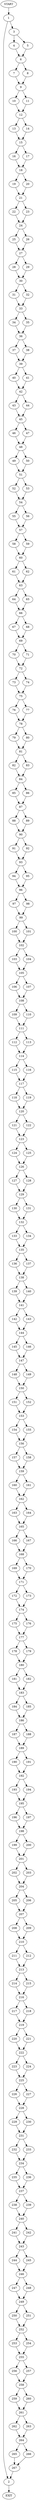 digraph {
0 [label="START"]
268 [label="EXIT"]
0 -> 1
1 -> 2
1 -> 3
3 -> 4
3 -> 5
2 -> 268
5 -> 6
4 -> 6
6 -> 7
6 -> 8
7 -> 9
8 -> 9
9 -> 10
9 -> 11
10 -> 12
11 -> 12
12 -> 13
12 -> 14
13 -> 15
14 -> 15
15 -> 16
15 -> 17
16 -> 18
17 -> 18
18 -> 19
18 -> 20
20 -> 21
19 -> 21
21 -> 22
21 -> 23
22 -> 24
23 -> 24
24 -> 25
24 -> 26
25 -> 27
26 -> 27
27 -> 28
27 -> 29
29 -> 30
28 -> 30
30 -> 31
30 -> 32
31 -> 33
32 -> 33
33 -> 34
33 -> 35
34 -> 36
35 -> 36
36 -> 37
36 -> 38
37 -> 39
38 -> 39
39 -> 40
39 -> 41
40 -> 42
41 -> 42
42 -> 43
42 -> 44
44 -> 45
43 -> 45
45 -> 46
45 -> 47
46 -> 48
47 -> 48
48 -> 49
48 -> 50
49 -> 51
50 -> 51
51 -> 52
51 -> 53
52 -> 54
53 -> 54
54 -> 55
54 -> 56
55 -> 57
56 -> 57
57 -> 58
57 -> 59
58 -> 60
59 -> 60
60 -> 61
60 -> 62
61 -> 63
62 -> 63
63 -> 64
63 -> 65
64 -> 66
65 -> 66
66 -> 67
66 -> 68
67 -> 69
68 -> 69
69 -> 70
69 -> 71
70 -> 72
71 -> 72
72 -> 73
72 -> 74
73 -> 75
74 -> 75
75 -> 76
75 -> 77
76 -> 78
77 -> 78
78 -> 79
78 -> 80
80 -> 81
79 -> 81
81 -> 82
81 -> 83
82 -> 84
83 -> 84
84 -> 85
84 -> 86
86 -> 87
85 -> 87
87 -> 88
87 -> 89
88 -> 90
89 -> 90
90 -> 91
90 -> 92
92 -> 93
91 -> 93
93 -> 94
93 -> 95
94 -> 96
95 -> 96
96 -> 97
96 -> 98
97 -> 99
98 -> 99
99 -> 100
99 -> 101
101 -> 102
100 -> 102
102 -> 103
102 -> 104
104 -> 105
103 -> 105
105 -> 106
105 -> 107
106 -> 108
107 -> 108
108 -> 109
108 -> 110
109 -> 111
110 -> 111
111 -> 112
111 -> 113
112 -> 114
113 -> 114
114 -> 115
114 -> 116
115 -> 117
116 -> 117
117 -> 118
117 -> 119
119 -> 120
118 -> 120
120 -> 121
120 -> 122
121 -> 123
122 -> 123
123 -> 124
123 -> 125
125 -> 126
124 -> 126
126 -> 127
126 -> 128
128 -> 129
127 -> 129
129 -> 130
129 -> 131
130 -> 132
131 -> 132
132 -> 133
132 -> 134
133 -> 135
134 -> 135
135 -> 136
135 -> 137
136 -> 138
137 -> 138
138 -> 139
138 -> 140
139 -> 141
140 -> 141
141 -> 142
141 -> 143
142 -> 144
143 -> 144
144 -> 145
144 -> 146
146 -> 147
145 -> 147
147 -> 148
147 -> 149
149 -> 150
148 -> 150
150 -> 151
150 -> 152
151 -> 153
152 -> 153
153 -> 154
153 -> 155
155 -> 156
154 -> 156
156 -> 157
156 -> 158
157 -> 159
158 -> 159
159 -> 160
159 -> 161
160 -> 162
161 -> 162
162 -> 163
162 -> 164
164 -> 165
163 -> 165
165 -> 166
165 -> 167
166 -> 168
167 -> 168
168 -> 169
168 -> 170
169 -> 171
170 -> 171
171 -> 172
171 -> 173
173 -> 174
172 -> 174
174 -> 175
174 -> 176
176 -> 177
175 -> 177
177 -> 178
177 -> 179
178 -> 180
179 -> 180
180 -> 181
180 -> 182
181 -> 183
182 -> 183
183 -> 184
183 -> 185
185 -> 186
184 -> 186
186 -> 187
186 -> 188
188 -> 189
187 -> 189
189 -> 190
189 -> 191
190 -> 192
191 -> 192
192 -> 193
192 -> 194
194 -> 195
193 -> 195
195 -> 196
195 -> 197
197 -> 198
196 -> 198
198 -> 199
198 -> 200
200 -> 201
199 -> 201
201 -> 202
201 -> 203
203 -> 204
202 -> 204
204 -> 205
204 -> 206
206 -> 207
205 -> 207
207 -> 208
207 -> 209
209 -> 210
208 -> 210
210 -> 211
210 -> 212
212 -> 213
211 -> 213
213 -> 214
213 -> 215
214 -> 216
215 -> 216
216 -> 217
216 -> 218
218 -> 219
217 -> 219
219 -> 220
219 -> 221
220 -> 222
221 -> 222
222 -> 223
222 -> 224
224 -> 225
223 -> 225
225 -> 226
225 -> 227
226 -> 228
227 -> 228
228 -> 229
228 -> 230
230 -> 231
229 -> 231
231 -> 232
231 -> 233
232 -> 234
233 -> 234
234 -> 235
234 -> 236
236 -> 237
235 -> 237
237 -> 238
237 -> 239
239 -> 240
238 -> 240
240 -> 241
240 -> 242
241 -> 243
242 -> 243
243 -> 244
243 -> 245
244 -> 246
245 -> 246
246 -> 247
246 -> 248
248 -> 249
247 -> 249
249 -> 250
249 -> 251
250 -> 252
251 -> 252
252 -> 253
252 -> 254
253 -> 255
254 -> 255
255 -> 256
255 -> 257
257 -> 258
256 -> 258
258 -> 259
258 -> 260
259 -> 261
260 -> 261
261 -> 262
261 -> 263
262 -> 264
263 -> 264
264 -> 265
264 -> 266
266 -> 267
265 -> 267
267 -> 2
}
